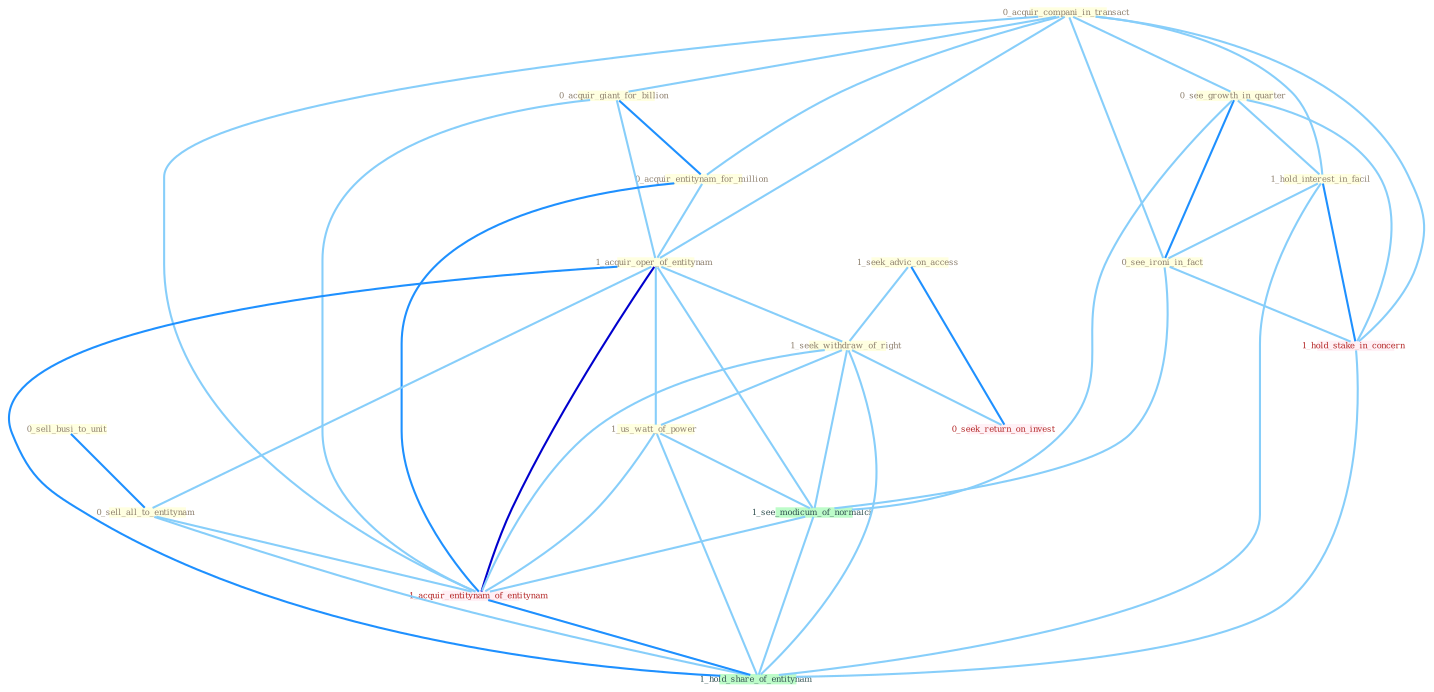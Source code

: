 Graph G{ 
    node
    [shape=polygon,style=filled,width=.5,height=.06,color="#BDFCC9",fixedsize=true,fontsize=4,
    fontcolor="#2f4f4f"];
    {node
    [color="#ffffe0", fontcolor="#8b7d6b"] "0_sell_busi_to_unit " "0_acquir_compani_in_transact " "0_see_growth_in_quarter " "1_hold_interest_in_facil " "1_seek_advic_on_access " "0_acquir_giant_for_billion " "0_acquir_entitynam_for_million " "1_acquir_oper_of_entitynam " "0_sell_all_to_entitynam " "1_seek_withdraw_of_right " "1_us_watt_of_power " "0_see_ironi_in_fact "}
{node [color="#fff0f5", fontcolor="#b22222"] "1_hold_stake_in_concern " "0_seek_return_on_invest " "1_acquir_entitynam_of_entitynam "}
edge [color="#B0E2FF"];

	"0_sell_busi_to_unit " -- "0_sell_all_to_entitynam " [w="2", color="#1e90ff" , len=0.8];
	"0_acquir_compani_in_transact " -- "0_see_growth_in_quarter " [w="1", color="#87cefa" ];
	"0_acquir_compani_in_transact " -- "1_hold_interest_in_facil " [w="1", color="#87cefa" ];
	"0_acquir_compani_in_transact " -- "0_acquir_giant_for_billion " [w="1", color="#87cefa" ];
	"0_acquir_compani_in_transact " -- "0_acquir_entitynam_for_million " [w="1", color="#87cefa" ];
	"0_acquir_compani_in_transact " -- "1_acquir_oper_of_entitynam " [w="1", color="#87cefa" ];
	"0_acquir_compani_in_transact " -- "0_see_ironi_in_fact " [w="1", color="#87cefa" ];
	"0_acquir_compani_in_transact " -- "1_hold_stake_in_concern " [w="1", color="#87cefa" ];
	"0_acquir_compani_in_transact " -- "1_acquir_entitynam_of_entitynam " [w="1", color="#87cefa" ];
	"0_see_growth_in_quarter " -- "1_hold_interest_in_facil " [w="1", color="#87cefa" ];
	"0_see_growth_in_quarter " -- "0_see_ironi_in_fact " [w="2", color="#1e90ff" , len=0.8];
	"0_see_growth_in_quarter " -- "1_hold_stake_in_concern " [w="1", color="#87cefa" ];
	"0_see_growth_in_quarter " -- "1_see_modicum_of_normalci " [w="1", color="#87cefa" ];
	"1_hold_interest_in_facil " -- "0_see_ironi_in_fact " [w="1", color="#87cefa" ];
	"1_hold_interest_in_facil " -- "1_hold_stake_in_concern " [w="2", color="#1e90ff" , len=0.8];
	"1_hold_interest_in_facil " -- "1_hold_share_of_entitynam " [w="1", color="#87cefa" ];
	"1_seek_advic_on_access " -- "1_seek_withdraw_of_right " [w="1", color="#87cefa" ];
	"1_seek_advic_on_access " -- "0_seek_return_on_invest " [w="2", color="#1e90ff" , len=0.8];
	"0_acquir_giant_for_billion " -- "0_acquir_entitynam_for_million " [w="2", color="#1e90ff" , len=0.8];
	"0_acquir_giant_for_billion " -- "1_acquir_oper_of_entitynam " [w="1", color="#87cefa" ];
	"0_acquir_giant_for_billion " -- "1_acquir_entitynam_of_entitynam " [w="1", color="#87cefa" ];
	"0_acquir_entitynam_for_million " -- "1_acquir_oper_of_entitynam " [w="1", color="#87cefa" ];
	"0_acquir_entitynam_for_million " -- "1_acquir_entitynam_of_entitynam " [w="2", color="#1e90ff" , len=0.8];
	"1_acquir_oper_of_entitynam " -- "0_sell_all_to_entitynam " [w="1", color="#87cefa" ];
	"1_acquir_oper_of_entitynam " -- "1_seek_withdraw_of_right " [w="1", color="#87cefa" ];
	"1_acquir_oper_of_entitynam " -- "1_us_watt_of_power " [w="1", color="#87cefa" ];
	"1_acquir_oper_of_entitynam " -- "1_see_modicum_of_normalci " [w="1", color="#87cefa" ];
	"1_acquir_oper_of_entitynam " -- "1_acquir_entitynam_of_entitynam " [w="3", color="#0000cd" , len=0.6];
	"1_acquir_oper_of_entitynam " -- "1_hold_share_of_entitynam " [w="2", color="#1e90ff" , len=0.8];
	"0_sell_all_to_entitynam " -- "1_acquir_entitynam_of_entitynam " [w="1", color="#87cefa" ];
	"0_sell_all_to_entitynam " -- "1_hold_share_of_entitynam " [w="1", color="#87cefa" ];
	"1_seek_withdraw_of_right " -- "1_us_watt_of_power " [w="1", color="#87cefa" ];
	"1_seek_withdraw_of_right " -- "0_seek_return_on_invest " [w="1", color="#87cefa" ];
	"1_seek_withdraw_of_right " -- "1_see_modicum_of_normalci " [w="1", color="#87cefa" ];
	"1_seek_withdraw_of_right " -- "1_acquir_entitynam_of_entitynam " [w="1", color="#87cefa" ];
	"1_seek_withdraw_of_right " -- "1_hold_share_of_entitynam " [w="1", color="#87cefa" ];
	"1_us_watt_of_power " -- "1_see_modicum_of_normalci " [w="1", color="#87cefa" ];
	"1_us_watt_of_power " -- "1_acquir_entitynam_of_entitynam " [w="1", color="#87cefa" ];
	"1_us_watt_of_power " -- "1_hold_share_of_entitynam " [w="1", color="#87cefa" ];
	"0_see_ironi_in_fact " -- "1_hold_stake_in_concern " [w="1", color="#87cefa" ];
	"0_see_ironi_in_fact " -- "1_see_modicum_of_normalci " [w="1", color="#87cefa" ];
	"1_hold_stake_in_concern " -- "1_hold_share_of_entitynam " [w="1", color="#87cefa" ];
	"1_see_modicum_of_normalci " -- "1_acquir_entitynam_of_entitynam " [w="1", color="#87cefa" ];
	"1_see_modicum_of_normalci " -- "1_hold_share_of_entitynam " [w="1", color="#87cefa" ];
	"1_acquir_entitynam_of_entitynam " -- "1_hold_share_of_entitynam " [w="2", color="#1e90ff" , len=0.8];
}